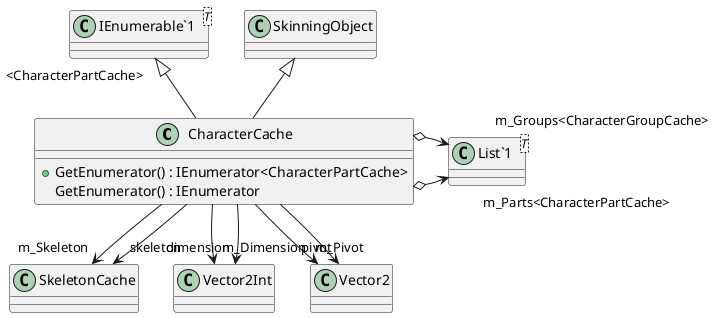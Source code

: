 @startuml
class CharacterCache {
    + GetEnumerator() : IEnumerator<CharacterPartCache>
    GetEnumerator() : IEnumerator
}
class "IEnumerable`1"<T> {
}
class "List`1"<T> {
}
SkinningObject <|-- CharacterCache
"IEnumerable`1" "<CharacterPartCache>" <|-- CharacterCache
CharacterCache --> "m_Skeleton" SkeletonCache
CharacterCache o-> "m_Parts<CharacterPartCache>" "List`1"
CharacterCache --> "m_Dimension" Vector2Int
CharacterCache o-> "m_Groups<CharacterGroupCache>" "List`1"
CharacterCache --> "m_Pivot" Vector2
CharacterCache --> "skeleton" SkeletonCache
CharacterCache --> "dimension" Vector2Int
CharacterCache --> "pivot" Vector2
@enduml
